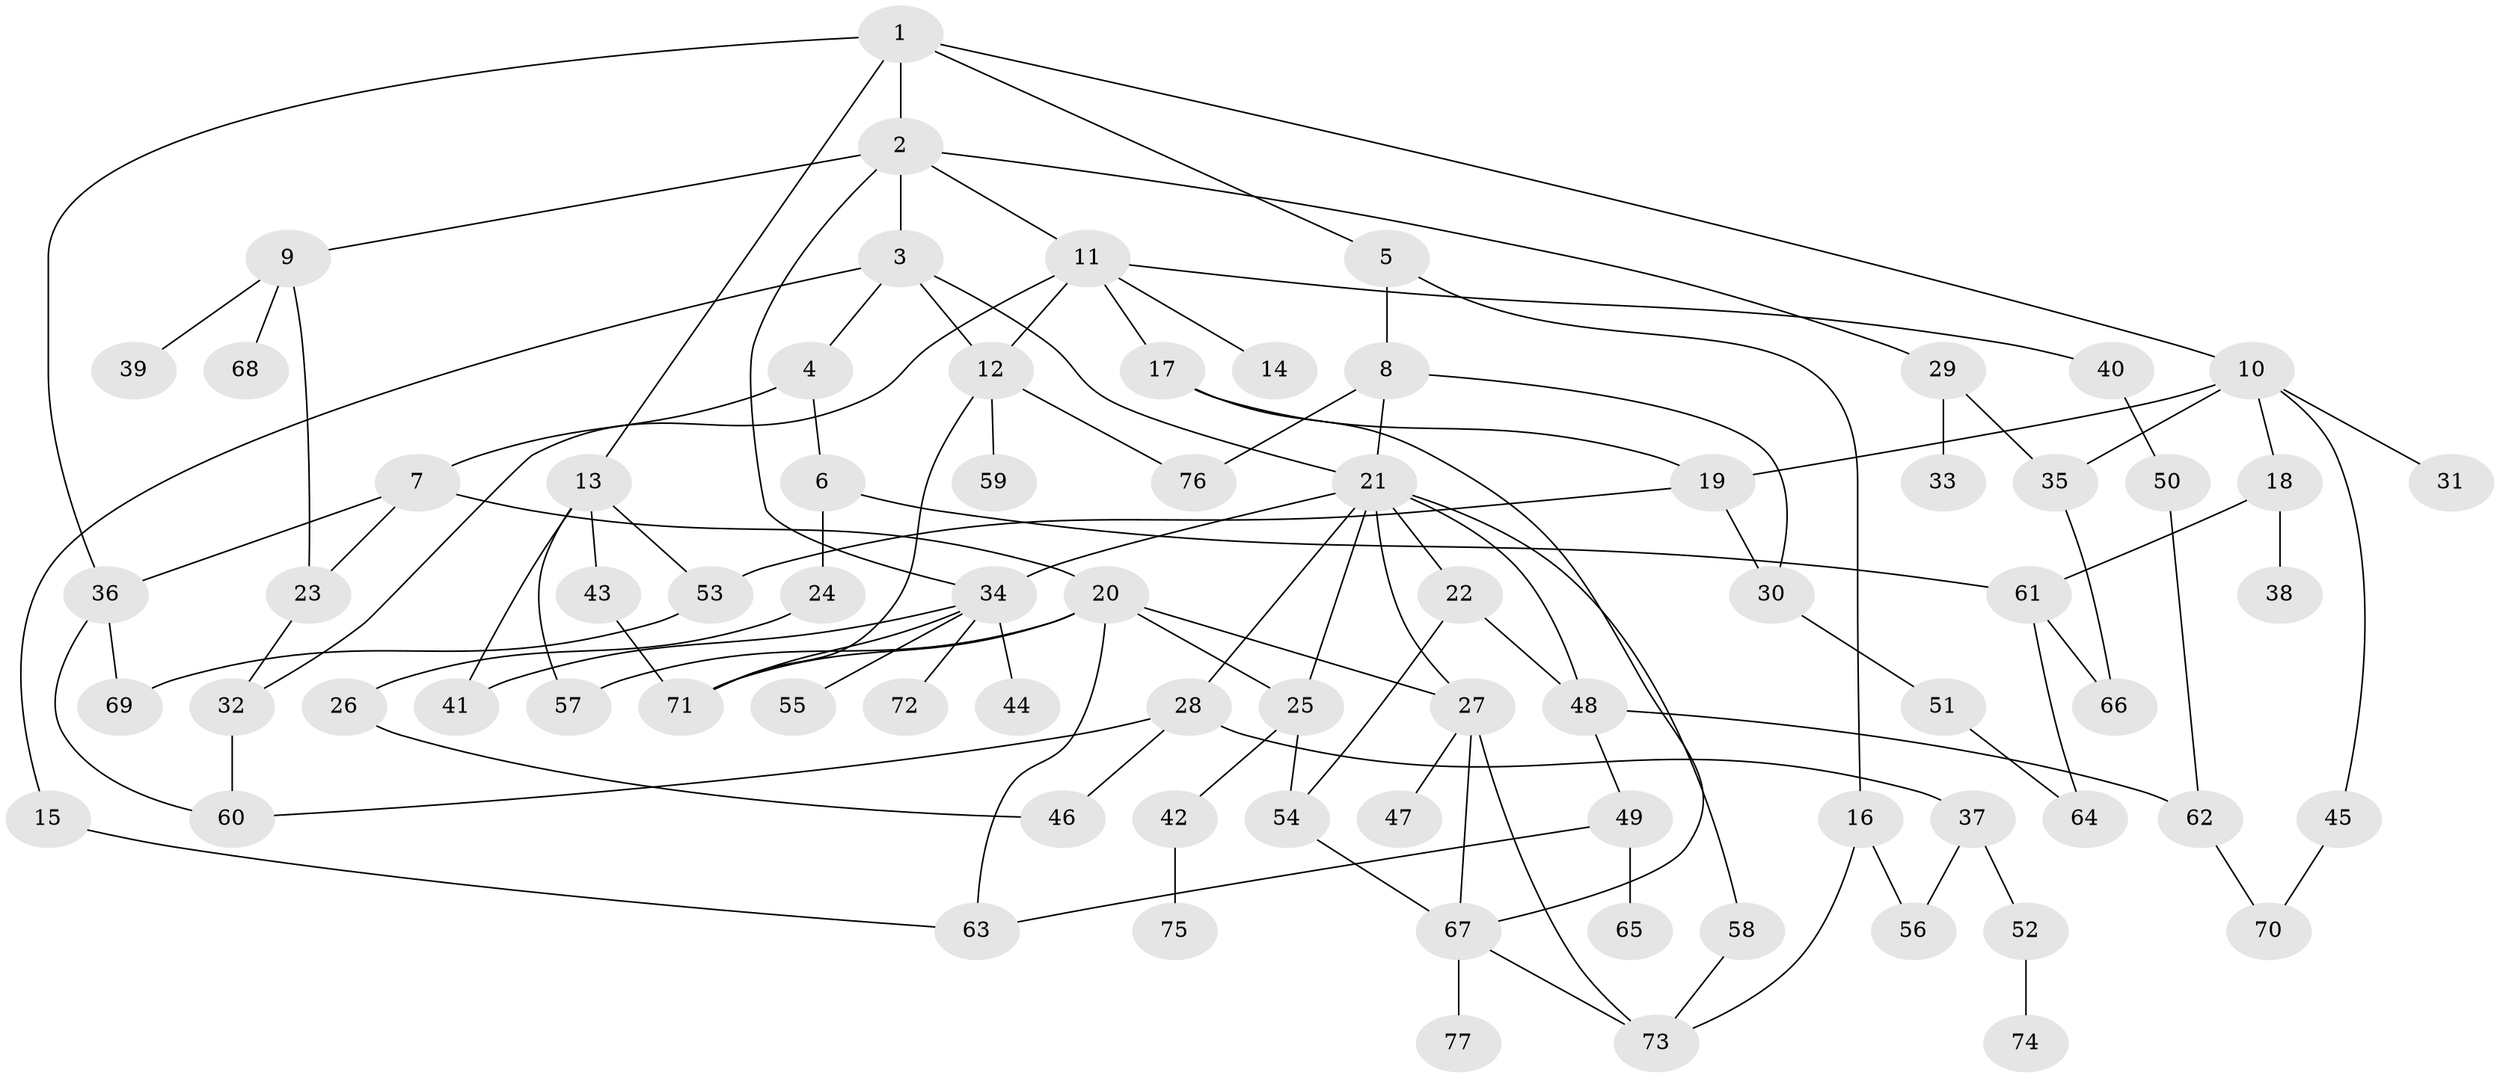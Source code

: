 // Generated by graph-tools (version 1.1) at 2025/34/03/09/25 02:34:33]
// undirected, 77 vertices, 113 edges
graph export_dot {
graph [start="1"]
  node [color=gray90,style=filled];
  1;
  2;
  3;
  4;
  5;
  6;
  7;
  8;
  9;
  10;
  11;
  12;
  13;
  14;
  15;
  16;
  17;
  18;
  19;
  20;
  21;
  22;
  23;
  24;
  25;
  26;
  27;
  28;
  29;
  30;
  31;
  32;
  33;
  34;
  35;
  36;
  37;
  38;
  39;
  40;
  41;
  42;
  43;
  44;
  45;
  46;
  47;
  48;
  49;
  50;
  51;
  52;
  53;
  54;
  55;
  56;
  57;
  58;
  59;
  60;
  61;
  62;
  63;
  64;
  65;
  66;
  67;
  68;
  69;
  70;
  71;
  72;
  73;
  74;
  75;
  76;
  77;
  1 -- 2;
  1 -- 5;
  1 -- 10;
  1 -- 13;
  1 -- 36;
  2 -- 3;
  2 -- 9;
  2 -- 11;
  2 -- 29;
  2 -- 34;
  3 -- 4;
  3 -- 15;
  3 -- 12;
  3 -- 21;
  4 -- 6;
  4 -- 7;
  5 -- 8;
  5 -- 16;
  6 -- 24;
  6 -- 61;
  7 -- 20;
  7 -- 23;
  7 -- 36;
  8 -- 21;
  8 -- 76;
  8 -- 30;
  9 -- 39;
  9 -- 68;
  9 -- 23;
  10 -- 18;
  10 -- 19;
  10 -- 31;
  10 -- 35;
  10 -- 45;
  11 -- 12;
  11 -- 14;
  11 -- 17;
  11 -- 32;
  11 -- 40;
  12 -- 59;
  12 -- 76;
  12 -- 71;
  13 -- 43;
  13 -- 57;
  13 -- 41;
  13 -- 53;
  15 -- 63;
  16 -- 56;
  16 -- 73;
  17 -- 19;
  17 -- 67;
  18 -- 38;
  18 -- 61;
  19 -- 30;
  19 -- 53;
  20 -- 27;
  20 -- 63;
  20 -- 71;
  20 -- 57;
  20 -- 25;
  21 -- 22;
  21 -- 25;
  21 -- 28;
  21 -- 34;
  21 -- 48;
  21 -- 58;
  21 -- 27;
  22 -- 54;
  22 -- 48;
  23 -- 32;
  24 -- 26;
  25 -- 42;
  25 -- 54;
  26 -- 46;
  27 -- 47;
  27 -- 67;
  27 -- 73;
  28 -- 37;
  28 -- 46;
  28 -- 60;
  29 -- 33;
  29 -- 35;
  30 -- 51;
  32 -- 60;
  34 -- 41;
  34 -- 44;
  34 -- 55;
  34 -- 72;
  34 -- 71;
  35 -- 66;
  36 -- 69;
  36 -- 60;
  37 -- 52;
  37 -- 56;
  40 -- 50;
  42 -- 75;
  43 -- 71;
  45 -- 70;
  48 -- 49;
  48 -- 62;
  49 -- 63;
  49 -- 65;
  50 -- 62;
  51 -- 64;
  52 -- 74;
  53 -- 69;
  54 -- 67;
  58 -- 73;
  61 -- 64;
  61 -- 66;
  62 -- 70;
  67 -- 77;
  67 -- 73;
}
